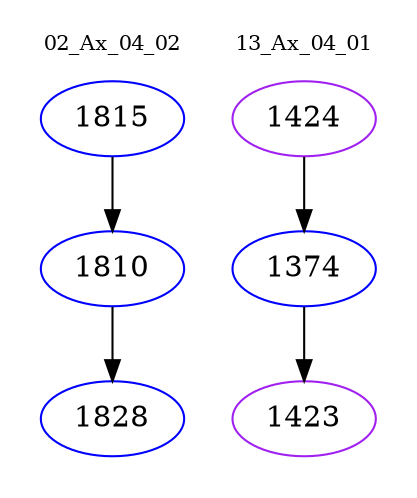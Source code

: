 digraph{
subgraph cluster_0 {
color = white
label = "02_Ax_04_02";
fontsize=10;
T0_1815 [label="1815", color="blue"]
T0_1815 -> T0_1810 [color="black"]
T0_1810 [label="1810", color="blue"]
T0_1810 -> T0_1828 [color="black"]
T0_1828 [label="1828", color="blue"]
}
subgraph cluster_1 {
color = white
label = "13_Ax_04_01";
fontsize=10;
T1_1424 [label="1424", color="purple"]
T1_1424 -> T1_1374 [color="black"]
T1_1374 [label="1374", color="blue"]
T1_1374 -> T1_1423 [color="black"]
T1_1423 [label="1423", color="purple"]
}
}
